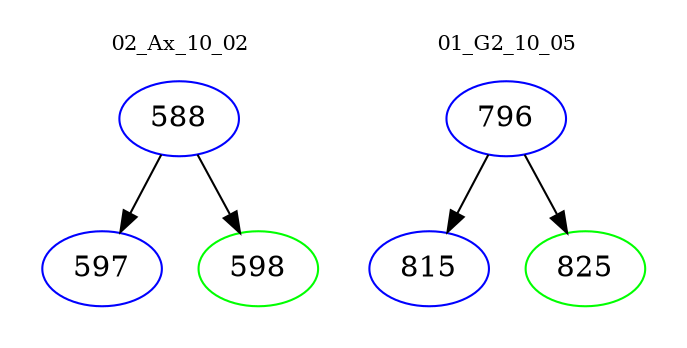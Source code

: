 digraph{
subgraph cluster_0 {
color = white
label = "02_Ax_10_02";
fontsize=10;
T0_588 [label="588", color="blue"]
T0_588 -> T0_597 [color="black"]
T0_597 [label="597", color="blue"]
T0_588 -> T0_598 [color="black"]
T0_598 [label="598", color="green"]
}
subgraph cluster_1 {
color = white
label = "01_G2_10_05";
fontsize=10;
T1_796 [label="796", color="blue"]
T1_796 -> T1_815 [color="black"]
T1_815 [label="815", color="blue"]
T1_796 -> T1_825 [color="black"]
T1_825 [label="825", color="green"]
}
}
